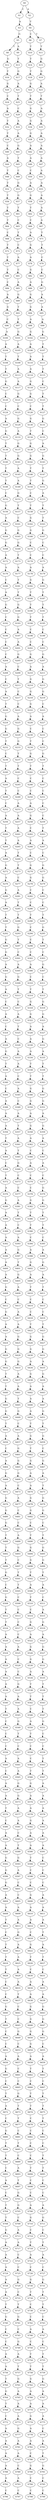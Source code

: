 strict digraph  {
	S0 -> S1 [ label = C ];
	S0 -> S2 [ label = A ];
	S1 -> S3 [ label = A ];
	S2 -> S4 [ label = T ];
	S3 -> S5 [ label = G ];
	S4 -> S6 [ label = C ];
	S4 -> S7 [ label = T ];
	S5 -> S8 [ label = T ];
	S5 -> S9 [ label = A ];
	S6 -> S10 [ label = T ];
	S7 -> S11 [ label = T ];
	S8 -> S12 [ label = G ];
	S9 -> S13 [ label = T ];
	S10 -> S14 [ label = T ];
	S11 -> S15 [ label = G ];
	S12 -> S16 [ label = T ];
	S13 -> S17 [ label = G ];
	S14 -> S18 [ label = T ];
	S15 -> S19 [ label = G ];
	S16 -> S20 [ label = G ];
	S17 -> S21 [ label = A ];
	S18 -> S22 [ label = G ];
	S19 -> S23 [ label = A ];
	S20 -> S24 [ label = C ];
	S21 -> S25 [ label = T ];
	S22 -> S26 [ label = T ];
	S23 -> S27 [ label = T ];
	S24 -> S28 [ label = A ];
	S25 -> S29 [ label = C ];
	S26 -> S30 [ label = G ];
	S27 -> S31 [ label = A ];
	S28 -> S32 [ label = T ];
	S29 -> S33 [ label = A ];
	S30 -> S34 [ label = G ];
	S31 -> S35 [ label = A ];
	S32 -> S36 [ label = T ];
	S33 -> S37 [ label = A ];
	S34 -> S38 [ label = G ];
	S35 -> S39 [ label = A ];
	S36 -> S40 [ label = C ];
	S37 -> S41 [ label = G ];
	S38 -> S42 [ label = A ];
	S39 -> S43 [ label = A ];
	S40 -> S44 [ label = A ];
	S41 -> S45 [ label = T ];
	S42 -> S46 [ label = A ];
	S43 -> S47 [ label = A ];
	S44 -> S48 [ label = T ];
	S45 -> S49 [ label = C ];
	S46 -> S50 [ label = C ];
	S47 -> S51 [ label = A ];
	S48 -> S52 [ label = T ];
	S49 -> S53 [ label = G ];
	S50 -> S54 [ label = A ];
	S51 -> S55 [ label = A ];
	S52 -> S56 [ label = T ];
	S53 -> S57 [ label = G ];
	S54 -> S58 [ label = G ];
	S55 -> S59 [ label = A ];
	S56 -> S60 [ label = T ];
	S57 -> S61 [ label = T ];
	S58 -> S62 [ label = T ];
	S59 -> S63 [ label = A ];
	S60 -> S64 [ label = T ];
	S61 -> S65 [ label = C ];
	S62 -> S66 [ label = C ];
	S63 -> S67 [ label = A ];
	S64 -> S68 [ label = C ];
	S65 -> S69 [ label = T ];
	S66 -> S70 [ label = A ];
	S67 -> S71 [ label = T ];
	S68 -> S72 [ label = T ];
	S69 -> S73 [ label = C ];
	S70 -> S74 [ label = G ];
	S71 -> S75 [ label = T ];
	S72 -> S76 [ label = T ];
	S73 -> S77 [ label = A ];
	S74 -> S78 [ label = A ];
	S75 -> S79 [ label = C ];
	S76 -> S80 [ label = T ];
	S77 -> S81 [ label = C ];
	S78 -> S82 [ label = G ];
	S79 -> S83 [ label = C ];
	S80 -> S84 [ label = C ];
	S81 -> S85 [ label = A ];
	S82 -> S86 [ label = A ];
	S83 -> S87 [ label = G ];
	S84 -> S88 [ label = A ];
	S85 -> S89 [ label = G ];
	S86 -> S90 [ label = G ];
	S87 -> S91 [ label = A ];
	S88 -> S92 [ label = G ];
	S89 -> S93 [ label = T ];
	S90 -> S94 [ label = G ];
	S91 -> S95 [ label = A ];
	S92 -> S96 [ label = C ];
	S93 -> S97 [ label = T ];
	S94 -> S98 [ label = A ];
	S95 -> S99 [ label = A ];
	S96 -> S100 [ label = A ];
	S97 -> S101 [ label = G ];
	S98 -> S102 [ label = G ];
	S99 -> S103 [ label = G ];
	S100 -> S104 [ label = A ];
	S101 -> S105 [ label = A ];
	S102 -> S106 [ label = A ];
	S103 -> S107 [ label = T ];
	S104 -> S108 [ label = T ];
	S105 -> S109 [ label = T ];
	S106 -> S110 [ label = A ];
	S107 -> S111 [ label = T ];
	S108 -> S112 [ label = T ];
	S109 -> S113 [ label = A ];
	S110 -> S114 [ label = A ];
	S111 -> S115 [ label = T ];
	S112 -> S116 [ label = G ];
	S113 -> S117 [ label = A ];
	S114 -> S118 [ label = G ];
	S115 -> S119 [ label = C ];
	S116 -> S120 [ label = C ];
	S117 -> S121 [ label = G ];
	S118 -> S122 [ label = G ];
	S119 -> S123 [ label = T ];
	S120 -> S124 [ label = C ];
	S121 -> S125 [ label = C ];
	S122 -> S126 [ label = C ];
	S123 -> S127 [ label = T ];
	S124 -> S128 [ label = A ];
	S125 -> S129 [ label = G ];
	S126 -> S130 [ label = G ];
	S127 -> S131 [ label = G ];
	S128 -> S132 [ label = G ];
	S129 -> S133 [ label = A ];
	S130 -> S134 [ label = T ];
	S131 -> S135 [ label = C ];
	S132 -> S136 [ label = T ];
	S133 -> S137 [ label = G ];
	S134 -> S138 [ label = G ];
	S135 -> S139 [ label = A ];
	S136 -> S140 [ label = T ];
	S137 -> S141 [ label = G ];
	S138 -> S142 [ label = G ];
	S139 -> S143 [ label = G ];
	S140 -> S144 [ label = T ];
	S141 -> S145 [ label = A ];
	S142 -> S146 [ label = T ];
	S143 -> S147 [ label = T ];
	S144 -> S148 [ label = T ];
	S145 -> S149 [ label = A ];
	S146 -> S150 [ label = T ];
	S147 -> S151 [ label = G ];
	S148 -> S152 [ label = C ];
	S149 -> S153 [ label = G ];
	S150 -> S154 [ label = C ];
	S151 -> S155 [ label = A ];
	S152 -> S156 [ label = G ];
	S153 -> S157 [ label = T ];
	S154 -> S158 [ label = T ];
	S155 -> S159 [ label = T ];
	S156 -> S160 [ label = A ];
	S157 -> S161 [ label = C ];
	S158 -> S162 [ label = G ];
	S159 -> S163 [ label = T ];
	S160 -> S164 [ label = G ];
	S161 -> S165 [ label = G ];
	S162 -> S166 [ label = G ];
	S163 -> S167 [ label = G ];
	S164 -> S168 [ label = G ];
	S165 -> S169 [ label = G ];
	S166 -> S170 [ label = C ];
	S167 -> S171 [ label = C ];
	S168 -> S172 [ label = A ];
	S169 -> S173 [ label = T ];
	S170 -> S174 [ label = C ];
	S171 -> S175 [ label = C ];
	S172 -> S176 [ label = A ];
	S173 -> S177 [ label = A ];
	S174 -> S178 [ label = A ];
	S175 -> S179 [ label = A ];
	S176 -> S180 [ label = C ];
	S177 -> S181 [ label = T ];
	S178 -> S182 [ label = G ];
	S179 -> S183 [ label = G ];
	S180 -> S184 [ label = A ];
	S181 -> S185 [ label = T ];
	S182 -> S186 [ label = T ];
	S183 -> S187 [ label = T ];
	S184 -> S188 [ label = G ];
	S185 -> S189 [ label = G ];
	S186 -> S190 [ label = T ];
	S187 -> S191 [ label = T ];
	S188 -> S192 [ label = C ];
	S189 -> S193 [ label = G ];
	S190 -> S194 [ label = T ];
	S191 -> S195 [ label = T ];
	S192 -> S196 [ label = C ];
	S193 -> S197 [ label = A ];
	S194 -> S198 [ label = C ];
	S195 -> S199 [ label = C ];
	S196 -> S200 [ label = C ];
	S197 -> S201 [ label = A ];
	S198 -> S202 [ label = C ];
	S199 -> S203 [ label = C ];
	S200 -> S204 [ label = C ];
	S201 -> S205 [ label = G ];
	S202 -> S206 [ label = G ];
	S203 -> S207 [ label = G ];
	S204 -> S208 [ label = A ];
	S205 -> S209 [ label = C ];
	S206 -> S210 [ label = A ];
	S207 -> S211 [ label = A ];
	S208 -> S212 [ label = C ];
	S209 -> S213 [ label = T ];
	S210 -> S214 [ label = G ];
	S211 -> S215 [ label = G ];
	S212 -> S216 [ label = A ];
	S213 -> S217 [ label = C ];
	S214 -> S218 [ label = G ];
	S215 -> S219 [ label = G ];
	S216 -> S220 [ label = T ];
	S217 -> S221 [ label = C ];
	S218 -> S222 [ label = G ];
	S219 -> S223 [ label = C ];
	S220 -> S224 [ label = G ];
	S221 -> S225 [ label = A ];
	S222 -> S226 [ label = A ];
	S223 -> S227 [ label = A ];
	S224 -> S228 [ label = G ];
	S225 -> S229 [ label = G ];
	S226 -> S230 [ label = C ];
	S227 -> S231 [ label = C ];
	S228 -> S232 [ label = T ];
	S229 -> S233 [ label = G ];
	S230 -> S234 [ label = T ];
	S231 -> S235 [ label = C ];
	S232 -> S236 [ label = C ];
	S233 -> S237 [ label = T ];
	S234 -> S238 [ label = G ];
	S235 -> S239 [ label = G ];
	S236 -> S240 [ label = T ];
	S237 -> S241 [ label = T ];
	S238 -> S242 [ label = T ];
	S239 -> S243 [ label = T ];
	S240 -> S244 [ label = A ];
	S241 -> S245 [ label = C ];
	S242 -> S246 [ label = C ];
	S243 -> S247 [ label = C ];
	S244 -> S248 [ label = T ];
	S245 -> S249 [ label = C ];
	S246 -> S250 [ label = C ];
	S247 -> S251 [ label = C ];
	S248 -> S252 [ label = C ];
	S249 -> S253 [ label = A ];
	S250 -> S254 [ label = A ];
	S251 -> S255 [ label = C ];
	S252 -> S256 [ label = A ];
	S253 -> S257 [ label = A ];
	S254 -> S258 [ label = G ];
	S255 -> S259 [ label = C ];
	S256 -> S260 [ label = T ];
	S257 -> S261 [ label = A ];
	S258 -> S262 [ label = C ];
	S259 -> S263 [ label = T ];
	S260 -> S264 [ label = T ];
	S261 -> S265 [ label = A ];
	S262 -> S266 [ label = A ];
	S263 -> S267 [ label = A ];
	S264 -> S268 [ label = A ];
	S265 -> S269 [ label = T ];
	S266 -> S270 [ label = C ];
	S267 -> S271 [ label = C ];
	S268 -> S272 [ label = G ];
	S269 -> S273 [ label = T ];
	S270 -> S274 [ label = G ];
	S271 -> S275 [ label = G ];
	S272 -> S276 [ label = A ];
	S273 -> S277 [ label = C ];
	S274 -> S278 [ label = G ];
	S275 -> S279 [ label = G ];
	S276 -> S280 [ label = G ];
	S277 -> S281 [ label = A ];
	S278 -> S282 [ label = C ];
	S279 -> S283 [ label = C ];
	S280 -> S284 [ label = A ];
	S281 -> S285 [ label = T ];
	S282 -> S286 [ label = C ];
	S283 -> S287 [ label = C ];
	S284 -> S288 [ label = T ];
	S285 -> S289 [ label = T ];
	S286 -> S290 [ label = T ];
	S287 -> S291 [ label = T ];
	S288 -> S292 [ label = T ];
	S289 -> S293 [ label = G ];
	S290 -> S294 [ label = C ];
	S291 -> S295 [ label = G ];
	S292 -> S296 [ label = G ];
	S293 -> S297 [ label = T ];
	S294 -> S298 [ label = C ];
	S295 -> S299 [ label = T ];
	S296 -> S300 [ label = G ];
	S297 -> S301 [ label = C ];
	S298 -> S302 [ label = C ];
	S299 -> S303 [ label = C ];
	S300 -> S304 [ label = A ];
	S301 -> S305 [ label = A ];
	S302 -> S306 [ label = A ];
	S303 -> S307 [ label = G ];
	S304 -> S308 [ label = G ];
	S305 -> S309 [ label = G ];
	S306 -> S310 [ label = C ];
	S307 -> S311 [ label = C ];
	S308 -> S312 [ label = A ];
	S309 -> S313 [ label = T ];
	S310 -> S314 [ label = T ];
	S311 -> S315 [ label = T ];
	S312 -> S316 [ label = C ];
	S313 -> S317 [ label = C ];
	S314 -> S318 [ label = G ];
	S315 -> S319 [ label = G ];
	S316 -> S320 [ label = A ];
	S317 -> S321 [ label = A ];
	S318 -> S322 [ label = G ];
	S319 -> S323 [ label = G ];
	S320 -> S324 [ label = C ];
	S321 -> S325 [ label = T ];
	S322 -> S326 [ label = A ];
	S323 -> S327 [ label = A ];
	S324 -> S328 [ label = A ];
	S325 -> S329 [ label = C ];
	S326 -> S330 [ label = A ];
	S327 -> S331 [ label = G ];
	S328 -> S332 [ label = G ];
	S329 -> S333 [ label = A ];
	S330 -> S334 [ label = A ];
	S331 -> S335 [ label = A ];
	S332 -> S336 [ label = T ];
	S333 -> S337 [ label = A ];
	S334 -> S338 [ label = T ];
	S335 -> S339 [ label = T ];
	S336 -> S340 [ label = A ];
	S337 -> S341 [ label = C ];
	S338 -> S342 [ label = T ];
	S339 -> S343 [ label = T ];
	S340 -> S344 [ label = C ];
	S341 -> S345 [ label = A ];
	S342 -> S346 [ label = G ];
	S343 -> S347 [ label = G ];
	S344 -> S348 [ label = A ];
	S345 -> S349 [ label = C ];
	S346 -> S350 [ label = G ];
	S347 -> S351 [ label = G ];
	S348 -> S352 [ label = A ];
	S349 -> S353 [ label = A ];
	S350 -> S354 [ label = A ];
	S351 -> S355 [ label = A ];
	S352 -> S356 [ label = A ];
	S353 -> S357 [ label = T ];
	S354 -> S358 [ label = G ];
	S355 -> S359 [ label = G ];
	S356 -> S360 [ label = T ];
	S357 -> S361 [ label = A ];
	S358 -> S362 [ label = A ];
	S359 -> S363 [ label = A ];
	S360 -> S364 [ label = A ];
	S361 -> S365 [ label = T ];
	S362 -> S366 [ label = C ];
	S363 -> S367 [ label = C ];
	S364 -> S368 [ label = C ];
	S365 -> S369 [ label = G ];
	S366 -> S370 [ label = A ];
	S367 -> S371 [ label = A ];
	S368 -> S372 [ label = T ];
	S369 -> S373 [ label = C ];
	S370 -> S374 [ label = C ];
	S371 -> S375 [ label = C ];
	S372 -> S376 [ label = A ];
	S373 -> S377 [ label = C ];
	S374 -> S378 [ label = C ];
	S375 -> S379 [ label = G ];
	S376 -> S380 [ label = G ];
	S377 -> S381 [ label = A ];
	S378 -> S382 [ label = G ];
	S379 -> S383 [ label = G ];
	S380 -> S384 [ label = A ];
	S381 -> S385 [ label = T ];
	S382 -> S386 [ label = T ];
	S383 -> S387 [ label = T ];
	S384 -> S388 [ label = A ];
	S385 -> S389 [ label = C ];
	S386 -> S390 [ label = T ];
	S387 -> S391 [ label = T ];
	S388 -> S392 [ label = A ];
	S389 -> S393 [ label = A ];
	S390 -> S394 [ label = C ];
	S391 -> S395 [ label = C ];
	S392 -> S396 [ label = A ];
	S393 -> S397 [ label = G ];
	S394 -> S398 [ label = A ];
	S395 -> S399 [ label = A ];
	S396 -> S400 [ label = A ];
	S397 -> S401 [ label = T ];
	S398 -> S402 [ label = G ];
	S399 -> S403 [ label = G ];
	S400 -> S404 [ label = A ];
	S401 -> S405 [ label = G ];
	S402 -> S406 [ label = A ];
	S403 -> S407 [ label = A ];
	S404 -> S408 [ label = G ];
	S405 -> S409 [ label = A ];
	S406 -> S410 [ label = T ];
	S407 -> S411 [ label = T ];
	S408 -> S412 [ label = C ];
	S409 -> S413 [ label = C ];
	S410 -> S414 [ label = C ];
	S411 -> S415 [ label = C ];
	S412 -> S416 [ label = G ];
	S413 -> S417 [ label = A ];
	S414 -> S418 [ label = C ];
	S415 -> S419 [ label = C ];
	S416 -> S420 [ label = A ];
	S417 -> S421 [ label = A ];
	S418 -> S422 [ label = T ];
	S419 -> S423 [ label = T ];
	S420 -> S424 [ label = A ];
	S421 -> S425 [ label = G ];
	S422 -> S426 [ label = G ];
	S423 -> S427 [ label = G ];
	S424 -> S428 [ label = G ];
	S425 -> S429 [ label = G ];
	S426 -> S430 [ label = G ];
	S427 -> S431 [ label = G ];
	S428 -> S432 [ label = G ];
	S429 -> S433 [ label = G ];
	S430 -> S434 [ label = A ];
	S431 -> S435 [ label = A ];
	S432 -> S436 [ label = T ];
	S433 -> S437 [ label = A ];
	S434 -> S438 [ label = G ];
	S435 -> S439 [ label = G ];
	S436 -> S440 [ label = T ];
	S437 -> S441 [ label = A ];
	S438 -> S442 [ label = A ];
	S439 -> S443 [ label = A ];
	S440 -> S444 [ label = G ];
	S441 -> S445 [ label = T ];
	S442 -> S446 [ label = A ];
	S443 -> S447 [ label = A ];
	S444 -> S448 [ label = G ];
	S445 -> S449 [ label = G ];
	S446 -> S450 [ label = A ];
	S447 -> S451 [ label = G ];
	S448 -> S452 [ label = T ];
	S449 -> S453 [ label = C ];
	S450 -> S454 [ label = T ];
	S451 -> S455 [ label = T ];
	S452 -> S456 [ label = A ];
	S453 -> S457 [ label = A ];
	S454 -> S458 [ label = G ];
	S455 -> S459 [ label = G ];
	S456 -> S460 [ label = C ];
	S457 -> S461 [ label = G ];
	S458 -> S462 [ label = T ];
	S459 -> S463 [ label = C ];
	S460 -> S464 [ label = A ];
	S461 -> S465 [ label = G ];
	S462 -> S466 [ label = G ];
	S463 -> S467 [ label = G ];
	S464 -> S468 [ label = G ];
	S465 -> S469 [ label = G ];
	S466 -> S470 [ label = A ];
	S467 -> S471 [ label = A ];
	S468 -> S472 [ label = A ];
	S469 -> S473 [ label = C ];
	S470 -> S474 [ label = A ];
	S471 -> S475 [ label = T ];
	S472 -> S476 [ label = G ];
	S473 -> S477 [ label = A ];
	S474 -> S478 [ label = G ];
	S475 -> S479 [ label = G ];
	S476 -> S480 [ label = G ];
	S477 -> S481 [ label = C ];
	S478 -> S482 [ label = G ];
	S479 -> S483 [ label = G ];
	S480 -> S484 [ label = G ];
	S481 -> S485 [ label = C ];
	S482 -> S486 [ label = C ];
	S483 -> S487 [ label = C ];
	S484 -> S488 [ label = T ];
	S485 -> S489 [ label = A ];
	S486 -> S490 [ label = T ];
	S487 -> S491 [ label = T ];
	S488 -> S492 [ label = T ];
	S489 -> S493 [ label = G ];
	S490 -> S494 [ label = G ];
	S491 -> S495 [ label = G ];
	S492 -> S496 [ label = T ];
	S493 -> S497 [ label = C ];
	S494 -> S498 [ label = G ];
	S495 -> S499 [ label = G ];
	S496 -> S500 [ label = G ];
	S497 -> S501 [ label = T ];
	S498 -> S502 [ label = T ];
	S499 -> S503 [ label = T ];
	S500 -> S504 [ label = C ];
	S501 -> S505 [ label = T ];
	S502 -> S506 [ label = A ];
	S503 -> S507 [ label = A ];
	S504 -> S508 [ label = G ];
	S505 -> S509 [ label = C ];
	S506 -> S510 [ label = T ];
	S507 -> S511 [ label = C ];
	S508 -> S512 [ label = T ];
	S509 -> S513 [ label = C ];
	S510 -> S514 [ label = C ];
	S511 -> S515 [ label = A ];
	S512 -> S516 [ label = T ];
	S513 -> S517 [ label = C ];
	S514 -> S518 [ label = G ];
	S515 -> S519 [ label = G ];
	S516 -> S520 [ label = A ];
	S517 -> S521 [ label = C ];
	S518 -> S522 [ label = A ];
	S519 -> S523 [ label = A ];
	S520 -> S524 [ label = A ];
	S521 -> S525 [ label = A ];
	S522 -> S526 [ label = G ];
	S523 -> S527 [ label = G ];
	S524 -> S528 [ label = A ];
	S525 -> S529 [ label = C ];
	S526 -> S530 [ label = G ];
	S527 -> S531 [ label = G ];
	S528 -> S532 [ label = A ];
	S529 -> S533 [ label = C ];
	S530 -> S534 [ label = A ];
	S531 -> S535 [ label = A ];
	S532 -> S536 [ label = A ];
	S533 -> S537 [ label = G ];
	S534 -> S538 [ label = T ];
	S535 -> S539 [ label = T ];
	S536 -> S540 [ label = A ];
	S537 -> S541 [ label = A ];
	S538 -> S542 [ label = T ];
	S539 -> S543 [ label = T ];
	S540 -> S544 [ label = T ];
	S541 -> S545 [ label = A ];
	S542 -> S546 [ label = C ];
	S543 -> S547 [ label = T ];
	S544 -> S548 [ label = C ];
	S545 -> S549 [ label = G ];
	S546 -> S550 [ label = A ];
	S547 -> S551 [ label = G ];
	S548 -> S552 [ label = C ];
	S549 -> S553 [ label = T ];
	S550 -> S554 [ label = T ];
	S551 -> S555 [ label = C ];
	S552 -> S556 [ label = C ];
	S553 -> S557 [ label = C ];
	S554 -> S558 [ label = C ];
	S555 -> S559 [ label = C ];
	S556 -> S560 [ label = A ];
	S557 -> S561 [ label = A ];
	S558 -> S562 [ label = C ];
	S559 -> S563 [ label = T ];
	S560 -> S564 [ label = C ];
	S561 -> S565 [ label = A ];
	S562 -> S566 [ label = T ];
	S563 -> S567 [ label = T ];
	S564 -> S568 [ label = A ];
	S565 -> S569 [ label = G ];
	S566 -> S570 [ label = G ];
	S567 -> S571 [ label = A ];
	S568 -> S572 [ label = A ];
	S569 -> S573 [ label = G ];
	S570 -> S574 [ label = A ];
	S571 -> S575 [ label = A ];
	S572 -> S576 [ label = T ];
	S573 -> S577 [ label = A ];
	S574 -> S578 [ label = A ];
	S575 -> S579 [ label = A ];
	S576 -> S580 [ label = C ];
	S577 -> S581 [ label = A ];
	S578 -> S582 [ label = G ];
	S579 -> S583 [ label = A ];
	S580 -> S584 [ label = A ];
	S581 -> S585 [ label = C ];
	S582 -> S586 [ label = A ];
	S583 -> S587 [ label = A ];
	S584 -> S588 [ label = A ];
	S585 -> S589 [ label = T ];
	S586 -> S590 [ label = A ];
	S587 -> S591 [ label = A ];
	S588 -> S592 [ label = G ];
	S589 -> S593 [ label = G ];
	S590 -> S594 [ label = T ];
	S591 -> S595 [ label = C ];
	S592 -> S596 [ label = G ];
	S593 -> S597 [ label = A ];
	S594 -> S598 [ label = C ];
	S595 -> S599 [ label = C ];
	S596 -> S600 [ label = G ];
	S597 -> S601 [ label = C ];
	S598 -> S602 [ label = C ];
	S599 -> S603 [ label = C ];
	S600 -> S604 [ label = A ];
	S601 -> S605 [ label = C ];
	S602 -> S606 [ label = G ];
	S603 -> S607 [ label = A ];
	S604 -> S608 [ label = A ];
	S605 -> S609 [ label = A ];
	S606 -> S610 [ label = A ];
	S607 -> S611 [ label = A ];
	S608 -> S612 [ label = T ];
	S609 -> S613 [ label = A ];
	S610 -> S614 [ label = A ];
	S611 -> S615 [ label = A ];
	S612 -> S616 [ label = C ];
	S613 -> S617 [ label = G ];
	S614 -> S618 [ label = C ];
	S615 -> S619 [ label = T ];
	S616 -> S620 [ label = T ];
	S617 -> S621 [ label = A ];
	S618 -> S622 [ label = G ];
	S619 -> S623 [ label = A ];
	S620 -> S624 [ label = T ];
	S621 -> S625 [ label = A ];
	S622 -> S626 [ label = T ];
	S623 -> S627 [ label = T ];
	S624 -> S628 [ label = T ];
	S625 -> S629 [ label = A ];
	S626 -> S630 [ label = C ];
	S627 -> S631 [ label = C ];
	S628 -> S632 [ label = C ];
	S629 -> S633 [ label = A ];
	S630 -> S634 [ label = A ];
	S631 -> S635 [ label = A ];
	S632 -> S636 [ label = C ];
	S633 -> S637 [ label = T ];
	S634 -> S638 [ label = A ];
	S635 -> S639 [ label = A ];
	S636 -> S640 [ label = G ];
	S637 -> S641 [ label = C ];
	S638 -> S642 [ label = G ];
	S639 -> S643 [ label = G ];
	S640 -> S644 [ label = T ];
	S641 -> S645 [ label = C ];
	S642 -> S646 [ label = G ];
	S643 -> S647 [ label = G ];
	S644 -> S648 [ label = C ];
	S645 -> S649 [ label = G ];
	S646 -> S650 [ label = G ];
	S647 -> S651 [ label = G ];
	S648 -> S652 [ label = C ];
	S649 -> S653 [ label = C ];
	S650 -> S654 [ label = G ];
	S651 -> S655 [ label = C ];
	S652 -> S656 [ label = A ];
	S653 -> S657 [ label = A ];
	S654 -> S658 [ label = A ];
	S655 -> S659 [ label = A ];
	S656 -> S660 [ label = G ];
	S657 -> S661 [ label = C ];
	S658 -> S662 [ label = T ];
	S659 -> S663 [ label = T ];
	S660 -> S664 [ label = C ];
	S661 -> S665 [ label = C ];
	S662 -> S666 [ label = C ];
	S663 -> S667 [ label = C ];
	S664 -> S668 [ label = T ];
	S665 -> S669 [ label = G ];
	S666 -> S670 [ label = T ];
	S667 -> S671 [ label = T ];
	S668 -> S672 [ label = A ];
	S669 -> S673 [ label = T ];
	S670 -> S674 [ label = T ];
	S671 -> S675 [ label = T ];
	S672 -> S676 [ label = C ];
	S673 -> S677 [ label = T ];
	S674 -> S678 [ label = C ];
	S675 -> S679 [ label = T ];
	S676 -> S680 [ label = G ];
	S677 -> S681 [ label = C ];
	S678 -> S682 [ label = C ];
	S679 -> S683 [ label = C ];
	S680 -> S684 [ label = T ];
	S681 -> S685 [ label = T ];
	S682 -> S686 [ label = C ];
	S683 -> S687 [ label = C ];
	S684 -> S688 [ label = T ];
	S685 -> S689 [ label = C ];
	S686 -> S690 [ label = C ];
	S687 -> S691 [ label = T ];
	S688 -> S692 [ label = C ];
	S689 -> S693 [ label = A ];
	S690 -> S694 [ label = T ];
	S691 -> S695 [ label = T ];
	S692 -> S696 [ label = A ];
	S693 -> S697 [ label = T ];
	S694 -> S698 [ label = C ];
	S695 -> S699 [ label = C ];
	S696 -> S700 [ label = C ];
	S697 -> S701 [ label = G ];
	S698 -> S702 [ label = C ];
	S699 -> S703 [ label = C ];
	S700 -> S704 [ label = T ];
	S701 -> S705 [ label = G ];
	S702 -> S706 [ label = A ];
	S703 -> S707 [ label = A ];
	S704 -> S708 [ label = T ];
	S705 -> S709 [ label = C ];
	S706 -> S710 [ label = G ];
	S707 -> S711 [ label = G ];
	S708 -> S712 [ label = G ];
	S709 -> S713 [ label = A ];
	S710 -> S714 [ label = C ];
	S711 -> S715 [ label = C ];
	S712 -> S716 [ label = A ];
	S713 -> S717 [ label = A ];
	S714 -> S718 [ label = T ];
	S715 -> S719 [ label = T ];
	S716 -> S720 [ label = A ];
	S717 -> S721 [ label = C ];
	S718 -> S722 [ label = A ];
	S719 -> S723 [ label = A ];
	S720 -> S724 [ label = A ];
	S721 -> S725 [ label = C ];
	S722 -> S726 [ label = C ];
	S723 -> S727 [ label = C ];
	S724 -> S728 [ label = A ];
	S725 -> S729 [ label = G ];
	S726 -> S730 [ label = G ];
	S727 -> S731 [ label = G ];
	S728 -> S732 [ label = A ];
	S729 -> S733 [ label = C ];
	S730 -> S734 [ label = T ];
	S731 -> S735 [ label = T ];
	S732 -> S736 [ label = T ];
	S733 -> S737 [ label = T ];
	S734 -> S738 [ label = C ];
	S735 -> S739 [ label = T ];
	S736 -> S740 [ label = G ];
	S737 -> S741 [ label = G ];
	S738 -> S742 [ label = C ];
	S739 -> S743 [ label = C ];
	S740 -> S744 [ label = C ];
	S741 -> S745 [ label = C ];
	S742 -> S746 [ label = A ];
	S743 -> S747 [ label = A ];
	S744 -> S748 [ label = C ];
	S745 -> S749 [ label = G ];
	S746 -> S750 [ label = C ];
	S747 -> S751 [ label = C ];
	S748 -> S752 [ label = A ];
	S749 -> S753 [ label = A ];
	S750 -> S754 [ label = T ];
	S751 -> S755 [ label = T ];
	S752 -> S756 [ label = A ];
	S753 -> S757 [ label = T ];
	S754 -> S758 [ label = T ];
	S755 -> S759 [ label = T ];
	S756 -> S760 [ label = T ];
	S757 -> S761 [ label = G ];
	S758 -> S762 [ label = G ];
	S759 -> S763 [ label = G ];
	S760 -> S764 [ label = G ];
	S761 -> S765 [ label = A ];
	S762 -> S766 [ label = A ];
	S763 -> S767 [ label = A ];
	S764 -> S768 [ label = T ];
	S765 -> S769 [ label = A ];
	S766 -> S770 [ label = A ];
	S767 -> S771 [ label = A ];
	S768 -> S772 [ label = C ];
	S769 -> S773 [ label = A ];
	S770 -> S774 [ label = G ];
	S771 -> S775 [ label = A ];
	S772 -> S776 [ label = A ];
	S773 -> S777 [ label = G ];
	S774 -> S778 [ label = A ];
	S775 -> S779 [ label = C ];
	S776 -> S780 [ label = A ];
	S777 -> S781 [ label = A ];
	S778 -> S782 [ label = A ];
	S779 -> S783 [ label = A ];
	S780 -> S784 [ label = A ];
	S781 -> S785 [ label = A ];
	S782 -> S786 [ label = C ];
	S783 -> S787 [ label = T ];
	S784 -> S788 [ label = A ];
	S785 -> S789 [ label = C ];
	S786 -> S790 [ label = G ];
	S787 -> S791 [ label = G ];
	S788 -> S792 [ label = A ];
	S789 -> S793 [ label = A ];
	S790 -> S794 [ label = C ];
	S791 -> S795 [ label = C ];
	S792 -> S796 [ label = C ];
	S793 -> S797 [ label = C ];
	S794 -> S798 [ label = C ];
	S795 -> S799 [ label = C ];
}
